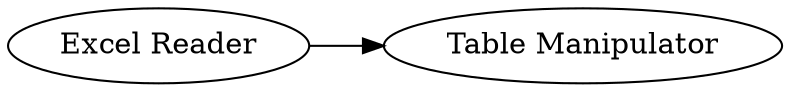 digraph {
	"6562480333986303520_2" [label="Table Manipulator"]
	"6562480333986303520_1" [label="Excel Reader"]
	"6562480333986303520_1" -> "6562480333986303520_2"
	rankdir=LR
}
